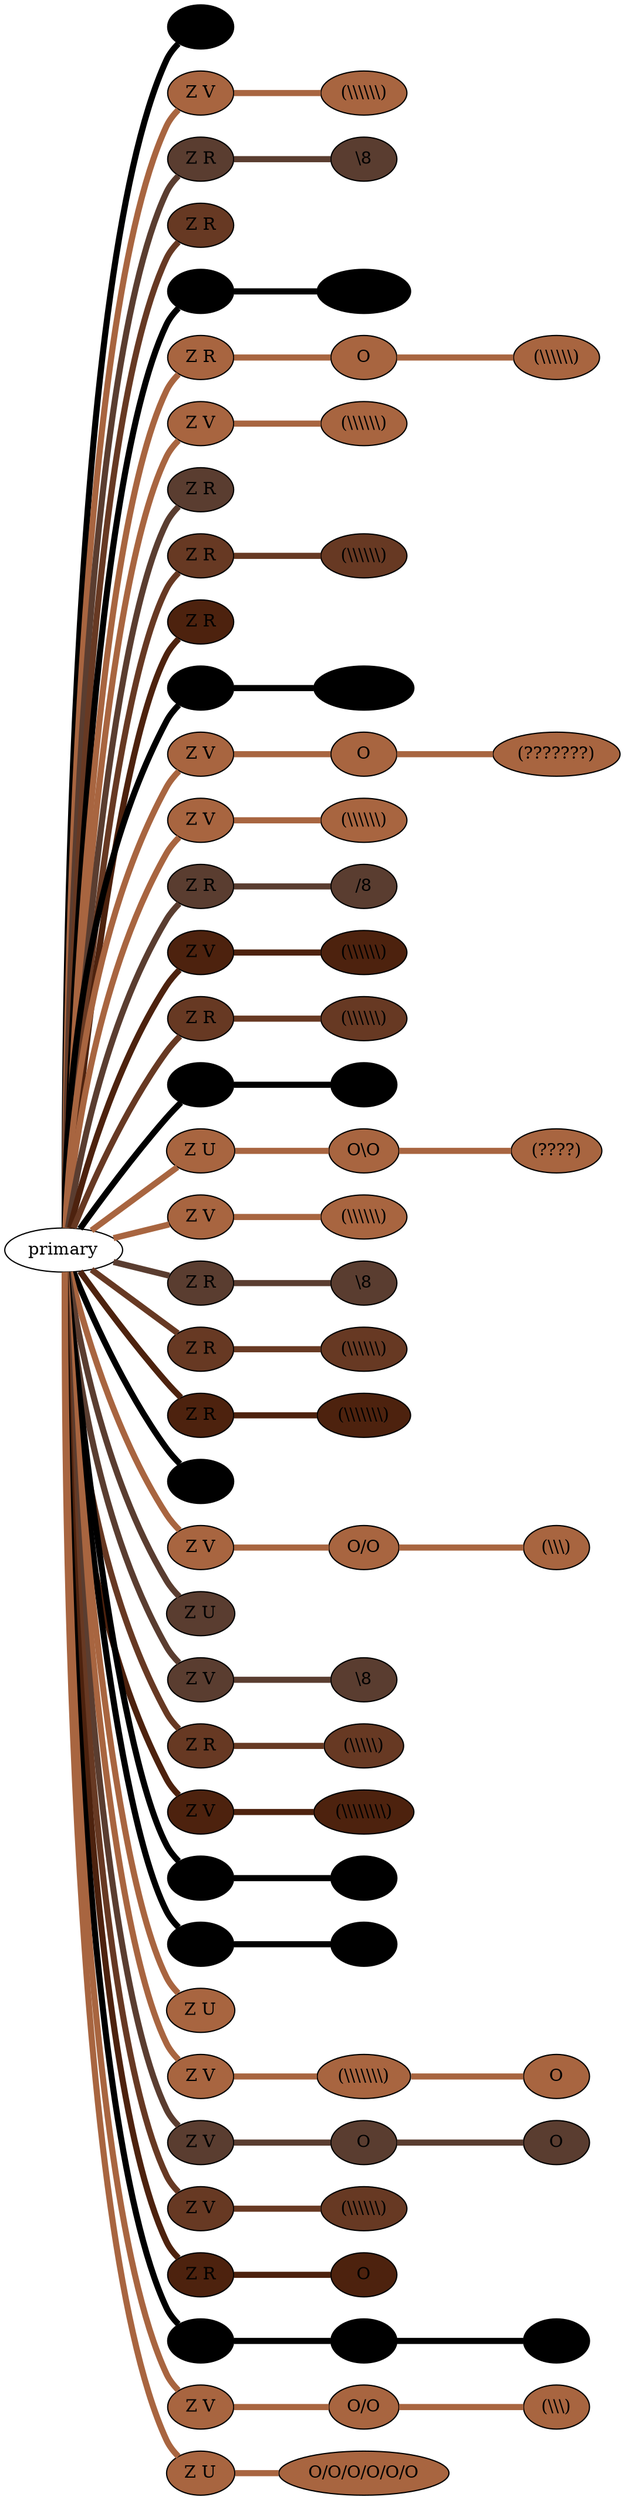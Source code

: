 graph {
 graph [rankdir=LR]
"1" [qtype="pendant_node", pendant_colors="#000000", pendant_ply="Z", pendant_attach="R", pendant_length="", label="Z R", style=filled, fillcolor="#000000"]
"primary" -- "1" [qtype="pendant_link",penwidth=5,color="#000000"]
"2" [qtype="pendant_node", pendant_colors="#A86540", pendant_ply="Z", pendant_attach="V", pendant_length="30", label="Z V", style=filled, fillcolor="#A86540"]
"primary" -- "2" [qtype="pendant_link",penwidth=5,color="#A86540"]
"2:0" [qtype="knot_node", knot_value="6", knot_type="L", knot_position="9.0", knot_spin="Z", label="(\\\\\\\\\\\\)", style=filled, fillcolor="#A86540"]
"2" -- "2:0" [qtype="knot_link",penwidth=5,color="#A86540"]
"3" [qtype="pendant_node", pendant_colors="#5A3D30,#777777", pendant_ply="Z", pendant_attach="R", pendant_length="18", label="Z R", style=filled, fillcolor="#5A3D30"]
"primary" -- "3" [qtype="pendant_link",penwidth=5,color="#5A3D30"]
"3:0" [qtype="knot_node", knot_value="1", knot_type="E", knot_position="8.5", knot_spin="Z", label="\\8", style=filled, fillcolor="#5A3D30"]
"3" -- "3:0" [qtype="knot_link",penwidth=5,color="#5A3D30"]
"4" [qtype="pendant_node", pendant_colors="#673923", pendant_ply="Z", pendant_attach="R", pendant_length="10", label="Z R", style=filled, fillcolor="#673923"]
"primary" -- "4" [qtype="pendant_link",penwidth=5,color="#673923"]
"5" [qtype="pendant_node", pendant_colors="#000000", pendant_ply="Z", pendant_attach="R", pendant_length="1", label="Z R", style=filled, fillcolor="#000000"]
"primary" -- "5" [qtype="pendant_link",penwidth=5,color="#000000"]
"5:0" [qtype="knot_node", knot_value="7", knot_type="L", knot_position="8.0", knot_spin="Z", label="(\\\\\\\\\\\\\\)", style=filled, fillcolor="#000000"]
"5" -- "5:0" [qtype="knot_link",penwidth=5,color="#000000"]
"6" [qtype="pendant_node", pendant_colors="#A86540", pendant_ply="Z", pendant_attach="R", pendant_length="15", label="Z R", style=filled, fillcolor="#A86540"]
"primary" -- "6" [qtype="pendant_link",penwidth=5,color="#A86540"]
"6:0" [qtype="knot_node", knot_value="1", knot_type="S", knot_position="5.0", knot_spin="Z", label="O", style=filled, fillcolor="#A86540"]
"6" -- "6:0" [qtype="knot_link",penwidth=5,color="#A86540"]
"6:1" [qtype="knot_node", knot_value="6", knot_type="L", knot_position="7.0", knot_spin="Z", label="(\\\\\\\\\\\\)", style=filled, fillcolor="#A86540"]
"6:0" -- "6:1" [qtype="knot_link",penwidth=5,color="#A86540"]
"7" [qtype="pendant_node", pendant_colors="#A86540", pendant_ply="Z", pendant_attach="V", pendant_length="19", label="Z V", style=filled, fillcolor="#A86540"]
"primary" -- "7" [qtype="pendant_link",penwidth=5,color="#A86540"]
"7:0" [qtype="knot_node", knot_value="6", knot_type="L", knot_position="7.0", knot_spin="Z", label="(\\\\\\\\\\\\)", style=filled, fillcolor="#A86540"]
"7" -- "7:0" [qtype="knot_link",penwidth=5,color="#A86540"]
"8" [qtype="pendant_node", pendant_colors="#5A3D30,#777777", pendant_ply="Z", pendant_attach="R", pendant_length="2", label="Z R", style=filled, fillcolor="#5A3D30"]
"primary" -- "8" [qtype="pendant_link",penwidth=5,color="#5A3D30"]
"9" [qtype="pendant_node", pendant_colors="#673923", pendant_ply="Z", pendant_attach="R", pendant_length="21", label="Z R", style=filled, fillcolor="#673923"]
"primary" -- "9" [qtype="pendant_link",penwidth=5,color="#673923"]
"9:0" [qtype="knot_node", knot_value="6", knot_type="L", knot_position="11.0", knot_spin="Z", label="(\\\\\\\\\\\\)", style=filled, fillcolor="#673923"]
"9" -- "9:0" [qtype="knot_link",penwidth=5,color="#673923"]
"10" [qtype="pendant_node", pendant_colors="#4D220E", pendant_ply="Z", pendant_attach="R", pendant_length="0", label="Z R", style=filled, fillcolor="#4D220E"]
"primary" -- "10" [qtype="pendant_link",penwidth=5,color="#4D220E"]
"11" [qtype="pendant_node", pendant_colors="#000000", pendant_ply="Z", pendant_attach="V", pendant_length="25", label="Z V", style=filled, fillcolor="#000000"]
"primary" -- "11" [qtype="pendant_link",penwidth=5,color="#000000"]
"11:0" [qtype="knot_node", knot_value="8", knot_type="L", knot_position="11.0", knot_spin="Z", label="(\\\\\\\\\\\\\\\\)", style=filled, fillcolor="#000000"]
"11" -- "11:0" [qtype="knot_link",penwidth=5,color="#000000"]
"12" [qtype="pendant_node", pendant_colors="#A86540", pendant_ply="Z", pendant_attach="V", pendant_length="28", label="Z V", style=filled, fillcolor="#A86540"]
"primary" -- "12" [qtype="pendant_link",penwidth=5,color="#A86540"]
"12:0" [qtype="knot_node", knot_value="1", knot_type="S", knot_position="4.0", knot_spin="Z", label="O", style=filled, fillcolor="#A86540"]
"12" -- "12:0" [qtype="knot_link",penwidth=5,color="#A86540"]
"12:1" [qtype="knot_node", knot_value="7", knot_type="L", knot_position="13.0", knot_spin="U", label="(???????)", style=filled, fillcolor="#A86540"]
"12:0" -- "12:1" [qtype="knot_link",penwidth=5,color="#A86540"]
"13" [qtype="pendant_node", pendant_colors="#A86540", pendant_ply="Z", pendant_attach="V", pendant_length="11", label="Z V", style=filled, fillcolor="#A86540"]
"primary" -- "13" [qtype="pendant_link",penwidth=5,color="#A86540"]
"13:0" [qtype="knot_node", knot_value="6", knot_type="L", knot_position="9.5", knot_spin="Z", label="(\\\\\\\\\\\\)", style=filled, fillcolor="#A86540"]
"13" -- "13:0" [qtype="knot_link",penwidth=5,color="#A86540"]
"14" [qtype="pendant_node", pendant_colors="#5A3D30", pendant_ply="Z", pendant_attach="R", pendant_length="15", label="Z R", style=filled, fillcolor="#5A3D30"]
"primary" -- "14" [qtype="pendant_link",penwidth=5,color="#5A3D30"]
"14:0" [qtype="knot_node", knot_value="1", knot_type="E", knot_position="9.0", knot_spin="S", label="/8", style=filled, fillcolor="#5A3D30"]
"14" -- "14:0" [qtype="knot_link",penwidth=5,color="#5A3D30"]
"15" [qtype="pendant_node", pendant_colors="#4D220E", pendant_ply="Z", pendant_attach="V", pendant_length="26", label="Z V", style=filled, fillcolor="#4D220E"]
"primary" -- "15" [qtype="pendant_link",penwidth=5,color="#4D220E"]
"15:0" [qtype="knot_node", knot_value="6", knot_type="L", knot_position="9.0", knot_spin="Z", label="(\\\\\\\\\\\\)", style=filled, fillcolor="#4D220E"]
"15" -- "15:0" [qtype="knot_link",penwidth=5,color="#4D220E"]
"16" [qtype="pendant_node", pendant_colors="#673923", pendant_ply="Z", pendant_attach="R", pendant_length="21", label="Z R", style=filled, fillcolor="#673923"]
"primary" -- "16" [qtype="pendant_link",penwidth=5,color="#673923"]
"16:0" [qtype="knot_node", knot_value="6", knot_type="L", knot_position="11.0", knot_spin="Z", label="(\\\\\\\\\\\\)", style=filled, fillcolor="#673923"]
"16" -- "16:0" [qtype="knot_link",penwidth=5,color="#673923"]
"17" [qtype="pendant_node", pendant_colors="#000000", pendant_ply="Z", pendant_attach="R", pendant_length="24", label="Z R", style=filled, fillcolor="#000000"]
"primary" -- "17" [qtype="pendant_link",penwidth=5,color="#000000"]
"17:0" [qtype="knot_node", knot_value="1", knot_type="S", knot_position="4.0", knot_spin="S", label="O", style=filled, fillcolor="#000000"]
"17" -- "17:0" [qtype="knot_link",penwidth=5,color="#000000"]
"18" [qtype="pendant_node", pendant_colors="#A86540", pendant_ply="Z", pendant_attach="U", pendant_length="30", label="Z U", style=filled, fillcolor="#A86540"]
"primary" -- "18" [qtype="pendant_link",penwidth=5,color="#A86540"]
"18:0" [qtype="knot_node", knot_value="2", knot_type="S", knot_position="5.0", knot_spin="Z", label="O\\O", style=filled, fillcolor="#A86540"]
"18" -- "18:0" [qtype="knot_link",penwidth=5,color="#A86540"]
"18:1" [qtype="knot_node", knot_value="4", knot_type="L", knot_position="14.5", knot_spin="U", label="(????)", style=filled, fillcolor="#A86540"]
"18:0" -- "18:1" [qtype="knot_link",penwidth=5,color="#A86540"]
"19" [qtype="pendant_node", pendant_colors="#A86540", pendant_ply="Z", pendant_attach="V", pendant_length="22", label="Z V", style=filled, fillcolor="#A86540"]
"primary" -- "19" [qtype="pendant_link",penwidth=5,color="#A86540"]
"19:0" [qtype="knot_node", knot_value="6", knot_type="L", knot_position="11.0", knot_spin="Z", label="(\\\\\\\\\\\\)", style=filled, fillcolor="#A86540"]
"19" -- "19:0" [qtype="knot_link",penwidth=5,color="#A86540"]
"20" [qtype="pendant_node", pendant_colors="#5A3D30,#777777", pendant_ply="Z", pendant_attach="R", pendant_length="19", label="Z R", style=filled, fillcolor="#5A3D30"]
"primary" -- "20" [qtype="pendant_link",penwidth=5,color="#5A3D30"]
"20:0" [qtype="knot_node", knot_value="1", knot_type="E", knot_position="10.0", knot_spin="Z", label="\\8", style=filled, fillcolor="#5A3D30"]
"20" -- "20:0" [qtype="knot_link",penwidth=5,color="#5A3D30"]
"21" [qtype="pendant_node", pendant_colors="#673923", pendant_ply="Z", pendant_attach="R", pendant_length="20", label="Z R", style=filled, fillcolor="#673923"]
"primary" -- "21" [qtype="pendant_link",penwidth=5,color="#673923"]
"21:0" [qtype="knot_node", knot_value="6", knot_type="L", knot_position="10.5", knot_spin="Z", label="(\\\\\\\\\\\\)", style=filled, fillcolor="#673923"]
"21" -- "21:0" [qtype="knot_link",penwidth=5,color="#673923"]
"22" [qtype="pendant_node", pendant_colors="#4D220E", pendant_ply="Z", pendant_attach="R", pendant_length="20", label="Z R", style=filled, fillcolor="#4D220E"]
"primary" -- "22" [qtype="pendant_link",penwidth=5,color="#4D220E"]
"22:0" [qtype="knot_node", knot_value="7", knot_type="L", knot_position="10.5", knot_spin="Z", label="(\\\\\\\\\\\\\\)", style=filled, fillcolor="#4D220E"]
"22" -- "22:0" [qtype="knot_link",penwidth=5,color="#4D220E"]
"23" [qtype="pendant_node", pendant_colors="#000000", pendant_ply="Z", pendant_attach="V", pendant_length="1", label="Z V", style=filled, fillcolor="#000000"]
"primary" -- "23" [qtype="pendant_link",penwidth=5,color="#000000"]
"24" [qtype="pendant_node", pendant_colors="#A86540,#777777", pendant_ply="Z", pendant_attach="V", pendant_length="26", label="Z V", style=filled, fillcolor="#A86540"]
"primary" -- "24" [qtype="pendant_link",penwidth=5,color="#A86540"]
"24:0" [qtype="knot_node", knot_value="2", knot_type="S", knot_position="3.5", knot_spin="S", label="O/O", style=filled, fillcolor="#A86540"]
"24" -- "24:0" [qtype="knot_link",penwidth=5,color="#A86540"]
"24:1" [qtype="knot_node", knot_value="3", knot_type="L", knot_position="12.0", knot_spin="Z", label="(\\\\\\)", style=filled, fillcolor="#A86540"]
"24:0" -- "24:1" [qtype="knot_link",penwidth=5,color="#A86540"]
"25" [qtype="pendant_node", pendant_colors="#5A3D30,#A86540", pendant_ply="Z", pendant_attach="U", pendant_length="0", label="Z U", style=filled, fillcolor="#5A3D30"]
"primary" -- "25" [qtype="pendant_link",penwidth=5,color="#5A3D30"]
"26" [qtype="pendant_node", pendant_colors="#5A3D30,#A86540", pendant_ply="Z", pendant_attach="V", pendant_length="20", label="Z V", style=filled, fillcolor="#5A3D30"]
"primary" -- "26" [qtype="pendant_link",penwidth=5,color="#5A3D30"]
"26:0" [qtype="knot_node", knot_value="1", knot_type="E", knot_position="10.0", knot_spin="Z", label="\\8", style=filled, fillcolor="#5A3D30"]
"26" -- "26:0" [qtype="knot_link",penwidth=5,color="#5A3D30"]
"27" [qtype="pendant_node", pendant_colors="#673923", pendant_ply="Z", pendant_attach="R", pendant_length="35", label="Z R", style=filled, fillcolor="#673923"]
"primary" -- "27" [qtype="pendant_link",penwidth=5,color="#673923"]
"27:0" [qtype="knot_node", knot_value="5", knot_type="L", knot_position="9.0", knot_spin="Z", label="(\\\\\\\\\\)", style=filled, fillcolor="#673923"]
"27" -- "27:0" [qtype="knot_link",penwidth=5,color="#673923"]
"28" [qtype="pendant_node", pendant_colors="#4D220E", pendant_ply="Z", pendant_attach="V", pendant_length="17", label="Z V", style=filled, fillcolor="#4D220E"]
"primary" -- "28" [qtype="pendant_link",penwidth=5,color="#4D220E"]
"28:0" [qtype="knot_node", knot_value="8", knot_type="L", knot_position="8.0", knot_spin="Z", label="(\\\\\\\\\\\\\\\\)", style=filled, fillcolor="#4D220E"]
"28" -- "28:0" [qtype="knot_link",penwidth=5,color="#4D220E"]
"29" [qtype="pendant_node", pendant_colors="#000000", pendant_ply="Z", pendant_attach="R", pendant_length="36", label="Z R", style=filled, fillcolor="#000000"]
"primary" -- "29" [qtype="pendant_link",penwidth=5,color="#000000"]
"29:0" [qtype="knot_node", knot_value="1", knot_type="S", knot_position="4.0", knot_spin="S", label="O", style=filled, fillcolor="#000000"]
"29" -- "29:0" [qtype="knot_link",penwidth=5,color="#000000"]
"30" [qtype="pendant_node", pendant_colors="#000000,#777777", pendant_ply="Z", pendant_attach="R", pendant_length="26", label="Z R", style=filled, fillcolor="#000000"]
"primary" -- "30" [qtype="pendant_link",penwidth=5,color="#000000"]
"30:0" [qtype="knot_node", knot_value="1", knot_type="S", knot_position="5.0", knot_spin="Z", label="O", style=filled, fillcolor="#000000"]
"30" -- "30:0" [qtype="knot_link",penwidth=5,color="#000000"]
"31" [qtype="pendant_node", pendant_colors="#A86540", pendant_ply="Z", pendant_attach="U", pendant_length="63", label="Z U", style=filled, fillcolor="#A86540"]
"primary" -- "31" [qtype="pendant_link",penwidth=5,color="#A86540"]
"32" [qtype="pendant_node", pendant_colors="#A86540", pendant_ply="Z", pendant_attach="V", pendant_length="37", label="Z V", style=filled, fillcolor="#A86540"]
"primary" -- "32" [qtype="pendant_link",penwidth=5,color="#A86540"]
"32:0" [qtype="knot_node", knot_value="7", knot_type="L", knot_position="5.5", knot_spin="Z", label="(\\\\\\\\\\\\\\)", style=filled, fillcolor="#A86540"]
"32" -- "32:0" [qtype="knot_link",penwidth=5,color="#A86540"]
"32:1" [qtype="knot_node", knot_value="1", knot_type="S", knot_position="22.0", knot_spin="Z", label="O", style=filled, fillcolor="#A86540"]
"32:0" -- "32:1" [qtype="knot_link",penwidth=5,color="#A86540"]
"33" [qtype="pendant_node", pendant_colors="#5A3D30,#A86540", pendant_ply="Z", pendant_attach="V", pendant_length="36", label="Z V", style=filled, fillcolor="#5A3D30"]
"primary" -- "33" [qtype="pendant_link",penwidth=5,color="#5A3D30"]
"33:0" [qtype="knot_node", knot_value="1", knot_type="S", knot_position="8.0", knot_spin="S", label="O", style=filled, fillcolor="#5A3D30"]
"33" -- "33:0" [qtype="knot_link",penwidth=5,color="#5A3D30"]
"33:1" [qtype="knot_node", knot_value="1", knot_type="S", knot_position="21.0", knot_spin="Z", label="O", style=filled, fillcolor="#5A3D30"]
"33:0" -- "33:1" [qtype="knot_link",penwidth=5,color="#5A3D30"]
"34" [qtype="pendant_node", pendant_colors="#673923", pendant_ply="Z", pendant_attach="V", pendant_length="29", label="Z V", style=filled, fillcolor="#673923"]
"primary" -- "34" [qtype="pendant_link",penwidth=5,color="#673923"]
"34:0" [qtype="knot_node", knot_value="6", knot_type="L", knot_position="6.0", knot_spin="Z", label="(\\\\\\\\\\\\)", style=filled, fillcolor="#673923"]
"34" -- "34:0" [qtype="knot_link",penwidth=5,color="#673923"]
"35" [qtype="pendant_node", pendant_colors="#4D220E", pendant_ply="Z", pendant_attach="R", pendant_length="27", label="Z R", style=filled, fillcolor="#4D220E"]
"primary" -- "35" [qtype="pendant_link",penwidth=5,color="#4D220E"]
"35:0" [qtype="knot_node", knot_value="1", knot_type="S", knot_position="2.5", knot_spin="Z", label="O", style=filled, fillcolor="#4D220E"]
"35" -- "35:0" [qtype="knot_link",penwidth=5,color="#4D220E"]
"36" [qtype="pendant_node", pendant_colors="#000000", pendant_ply="Z", pendant_attach="V", pendant_length="35", label="Z V", style=filled, fillcolor="#000000"]
"primary" -- "36" [qtype="pendant_link",penwidth=5,color="#000000"]
"36:0" [qtype="knot_node", knot_value="1", knot_type="S", knot_position="2.0", knot_spin="S", label="O", style=filled, fillcolor="#000000"]
"36" -- "36:0" [qtype="knot_link",penwidth=5,color="#000000"]
"36:1" [qtype="knot_node", knot_value="1", knot_type="E", knot_position="10.5", knot_spin="Z", label="\\8", style=filled, fillcolor="#000000"]
"36:0" -- "36:1" [qtype="knot_link",penwidth=5,color="#000000"]
"37" [qtype="pendant_node", pendant_colors="#A86540", pendant_ply="Z", pendant_attach="V", pendant_length="24", label="Z V", style=filled, fillcolor="#A86540"]
"primary" -- "37" [qtype="pendant_link",penwidth=5,color="#A86540"]
"37:0" [qtype="knot_node", knot_value="2", knot_type="S", knot_position="2.0", knot_spin="S", label="O/O", style=filled, fillcolor="#A86540"]
"37" -- "37:0" [qtype="knot_link",penwidth=5,color="#A86540"]
"37:1" [qtype="knot_node", knot_value="3", knot_type="L", knot_position="10.5", knot_spin="Z", label="(\\\\\\)", style=filled, fillcolor="#A86540"]
"37:0" -- "37:1" [qtype="knot_link",penwidth=5,color="#A86540"]
"38" [qtype="pendant_node", pendant_colors="#A86540", pendant_ply="Z", pendant_attach="U", pendant_length="16", label="Z U", style=filled, fillcolor="#A86540"]
"primary" -- "38" [qtype="pendant_link",penwidth=5,color="#A86540"]
"38:0" [qtype="knot_node", knot_value="6", knot_type="S", knot_position="4.0", knot_spin="S", label="O/O/O/O/O/O", style=filled, fillcolor="#A86540"]
"38" -- "38:0" [qtype="knot_link",penwidth=5,color="#A86540"]
}
